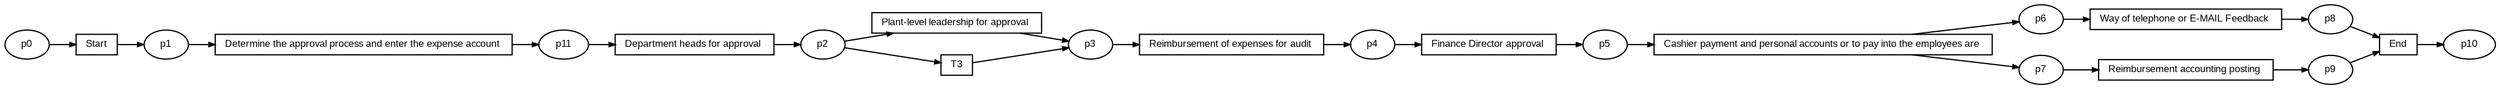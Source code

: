 digraph G {ranksep=".3"; fontsize="8"; remincross=true; margin="0.0,0.0"; fontname="Arial";rankdir="LR"; 
edge [arrowsize="0.5"];
node [height=".2",width=".2",fontname="Arial",fontsize="8"];
t0 [shape="box",label="Start"];
t1 [shape="box",label="Determine the approval process and enter the expense account "];
t2 [shape="box",label="Department heads for approval "];
t3 [shape="box",label="Plant-level leadership for approval "];
t4 [shape="box",label="T3"];
t5 [shape="box",label="Reimbursement of expenses for audit "];
t6 [shape="box",label="Finance Director approval "];
t7 [shape="box",label="Cashier payment and personal accounts or to pay into the employees are "];
t8 [shape="box",label="Way of telephone or E-MAIL Feedback "];
t9 [shape="box",label="Reimbursement accounting posting "];
t10 [shape="box",label="End"];
p0 [shape="oval",label="p0"];
p1 [shape="oval",label="p1"];
p2 [shape="oval",label="p10"];
p3 [shape="oval",label="p11"];
p4 [shape="oval",label="p2"];
p5 [shape="oval",label="p3"];
p6 [shape="oval",label="p4"];
p7 [shape="oval",label="p5"];
p8 [shape="oval",label="p6"];
p9 [shape="oval",label="p7"];
p10 [shape="oval",label="p8"];
p11 [shape="oval",label="p9"];
p6 -> t6[label=""];
t4 -> p5[label=""];
t5 -> p6[label=""];
t7 -> p9[label=""];
t9 -> p11[label=""];
p5 -> t5[label=""];
p10 -> t10[label=""];
t10 -> p2[label=""];
t3 -> p5[label=""];
t6 -> p7[label=""];
p4 -> t3[label=""];
p11 -> t10[label=""];
t2 -> p4[label=""];
p9 -> t9[label=""];
t1 -> p3[label=""];
p4 -> t4[label=""];
t8 -> p10[label=""];
p7 -> t7[label=""];
p3 -> t2[label=""];
p8 -> t8[label=""];
p1 -> t1[label=""];
p0 -> t0[label=""];
t0 -> p1[label=""];
t7 -> p8[label=""];
}
